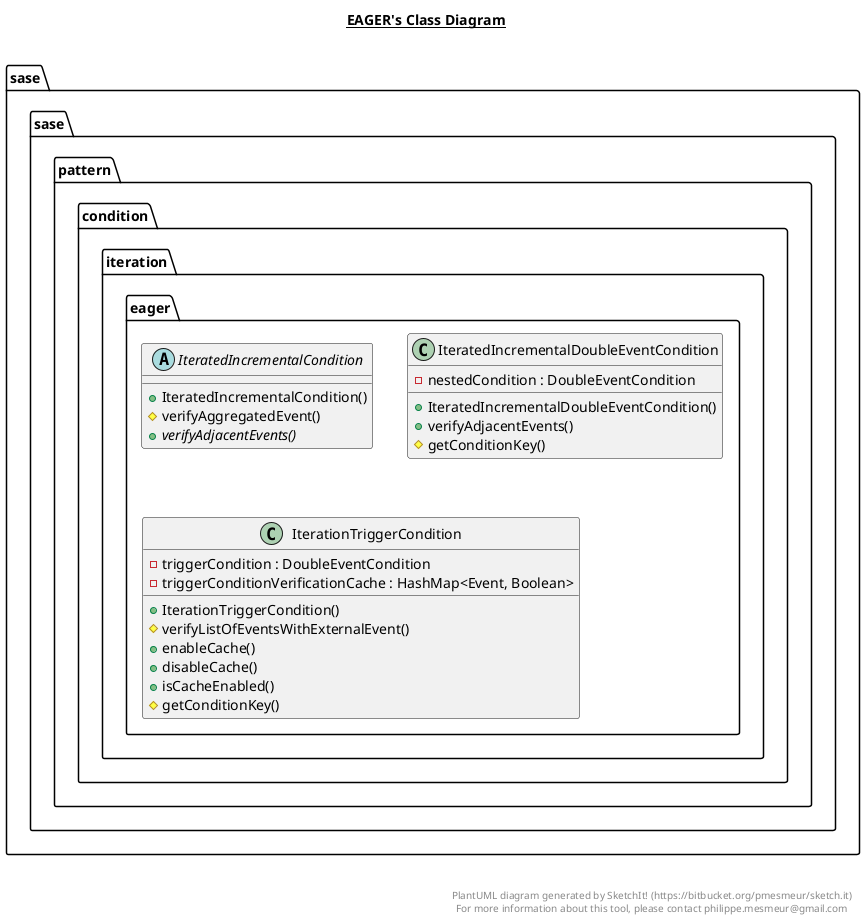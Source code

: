 @startuml

title __EAGER's Class Diagram__\n

  package sase.sase.pattern {
    package sase.sase.pattern.condition {
      package sase.sase.pattern.condition.iteration {
        package sase.sase.pattern.condition.iteration.eager {
          abstract class IteratedIncrementalCondition {
              + IteratedIncrementalCondition()
              # verifyAggregatedEvent()
              {abstract} + verifyAdjacentEvents()
          }
        }
      }
    }
  }
  

  package sase.sase.pattern {
    package sase.sase.pattern.condition {
      package sase.sase.pattern.condition.iteration {
        package sase.sase.pattern.condition.iteration.eager {
          class IteratedIncrementalDoubleEventCondition {
              - nestedCondition : DoubleEventCondition
              + IteratedIncrementalDoubleEventCondition()
              + verifyAdjacentEvents()
              # getConditionKey()
          }
        }
      }
    }
  }
  

  package sase.sase.pattern {
    package sase.sase.pattern.condition {
      package sase.sase.pattern.condition.iteration {
        package sase.sase.pattern.condition.iteration.eager {
          class IterationTriggerCondition {
              - triggerCondition : DoubleEventCondition
              - triggerConditionVerificationCache : HashMap<Event, Boolean>
              + IterationTriggerCondition()
              # verifyListOfEventsWithExternalEvent()
              + enableCache()
              + disableCache()
              + isCacheEnabled()
              # getConditionKey()
          }
        }
      }
    }
  }
  



right footer


PlantUML diagram generated by SketchIt! (https://bitbucket.org/pmesmeur/sketch.it)
For more information about this tool, please contact philippe.mesmeur@gmail.com
endfooter

@enduml
